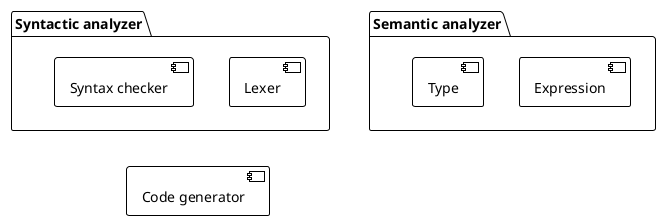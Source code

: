@startuml
!theme plain
package "Syntactic analyzer" {
    [Lexer]
    [Syntax checker]
}
package "Semantic analyzer" {
    [Expression]
    [Type]
}
[Code generator]
"Syntactic analyzer" -[hidden]- [Code generator]
"Semantic analyzer" -[hidden]- [Code generator]
@enduml

